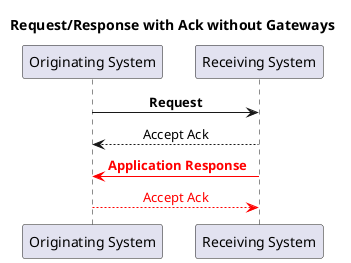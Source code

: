 @startuml
skinparam sequenceMessageAlign center
title Request/Response with Ack without Gateways
participant "Originating System" as Placer
participant "Receiving System" as Filler

Placer -> Filler: <b>Request
Filler --> Placer: Accept Ack 
Filler -[#red]> Placer: <b><font color=red> Application Response
Placer -[#red]-> Filler: <font color=red>Accept Ack 

@enduml


